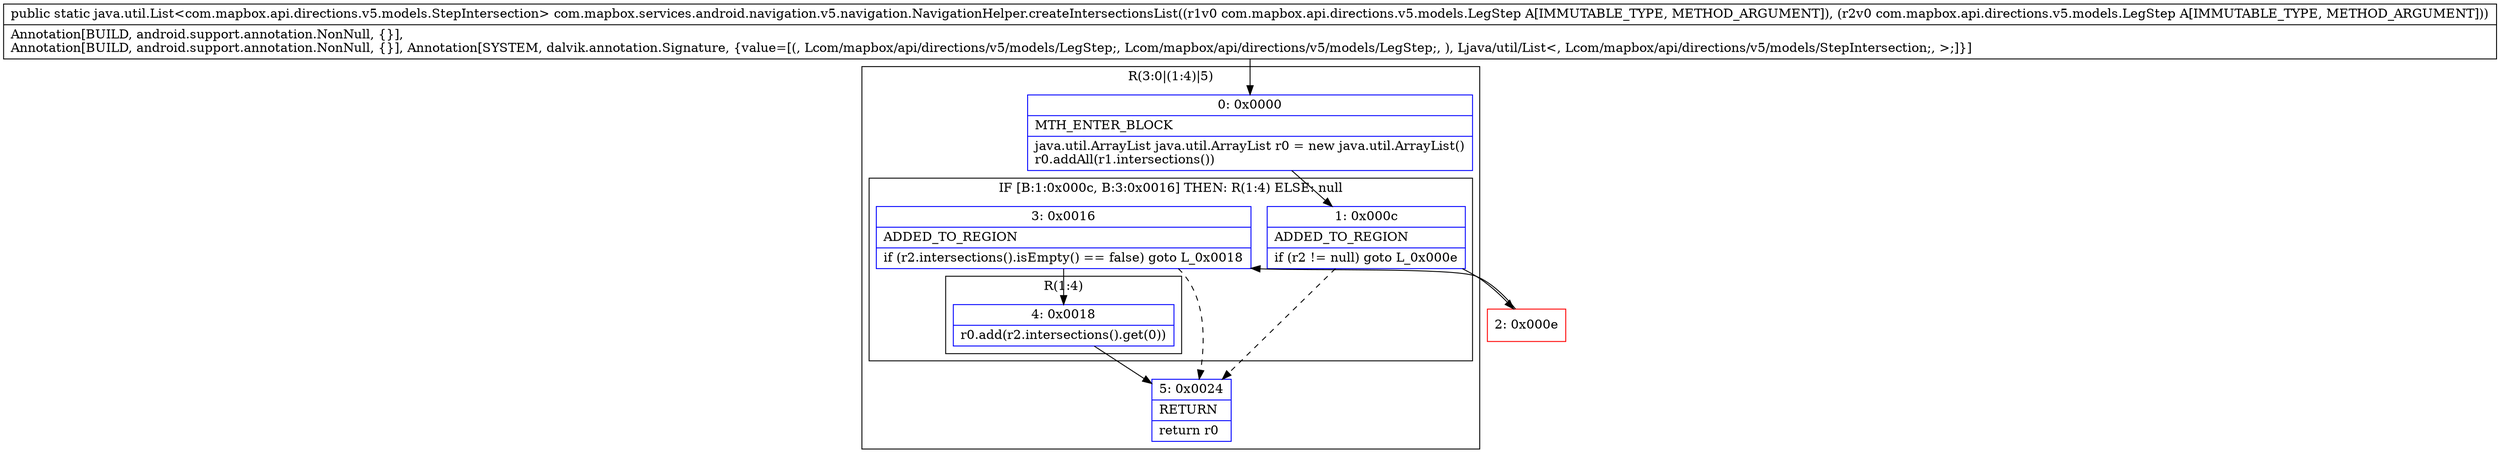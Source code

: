 digraph "CFG forcom.mapbox.services.android.navigation.v5.navigation.NavigationHelper.createIntersectionsList(Lcom\/mapbox\/api\/directions\/v5\/models\/LegStep;Lcom\/mapbox\/api\/directions\/v5\/models\/LegStep;)Ljava\/util\/List;" {
subgraph cluster_Region_1119355884 {
label = "R(3:0|(1:4)|5)";
node [shape=record,color=blue];
Node_0 [shape=record,label="{0\:\ 0x0000|MTH_ENTER_BLOCK\l|java.util.ArrayList java.util.ArrayList r0 = new java.util.ArrayList()\lr0.addAll(r1.intersections())\l}"];
subgraph cluster_IfRegion_930837742 {
label = "IF [B:1:0x000c, B:3:0x0016] THEN: R(1:4) ELSE: null";
node [shape=record,color=blue];
Node_1 [shape=record,label="{1\:\ 0x000c|ADDED_TO_REGION\l|if (r2 != null) goto L_0x000e\l}"];
Node_3 [shape=record,label="{3\:\ 0x0016|ADDED_TO_REGION\l|if (r2.intersections().isEmpty() == false) goto L_0x0018\l}"];
subgraph cluster_Region_733511105 {
label = "R(1:4)";
node [shape=record,color=blue];
Node_4 [shape=record,label="{4\:\ 0x0018|r0.add(r2.intersections().get(0))\l}"];
}
}
Node_5 [shape=record,label="{5\:\ 0x0024|RETURN\l|return r0\l}"];
}
Node_2 [shape=record,color=red,label="{2\:\ 0x000e}"];
MethodNode[shape=record,label="{public static java.util.List\<com.mapbox.api.directions.v5.models.StepIntersection\> com.mapbox.services.android.navigation.v5.navigation.NavigationHelper.createIntersectionsList((r1v0 com.mapbox.api.directions.v5.models.LegStep A[IMMUTABLE_TYPE, METHOD_ARGUMENT]), (r2v0 com.mapbox.api.directions.v5.models.LegStep A[IMMUTABLE_TYPE, METHOD_ARGUMENT]))  | Annotation[BUILD, android.support.annotation.NonNull, \{\}], \lAnnotation[BUILD, android.support.annotation.NonNull, \{\}], Annotation[SYSTEM, dalvik.annotation.Signature, \{value=[(, Lcom\/mapbox\/api\/directions\/v5\/models\/LegStep;, Lcom\/mapbox\/api\/directions\/v5\/models\/LegStep;, ), Ljava\/util\/List\<, Lcom\/mapbox\/api\/directions\/v5\/models\/StepIntersection;, \>;]\}]\l}"];
MethodNode -> Node_0;
Node_0 -> Node_1;
Node_1 -> Node_2;
Node_1 -> Node_5[style=dashed];
Node_3 -> Node_4;
Node_3 -> Node_5[style=dashed];
Node_4 -> Node_5;
Node_2 -> Node_3;
}

